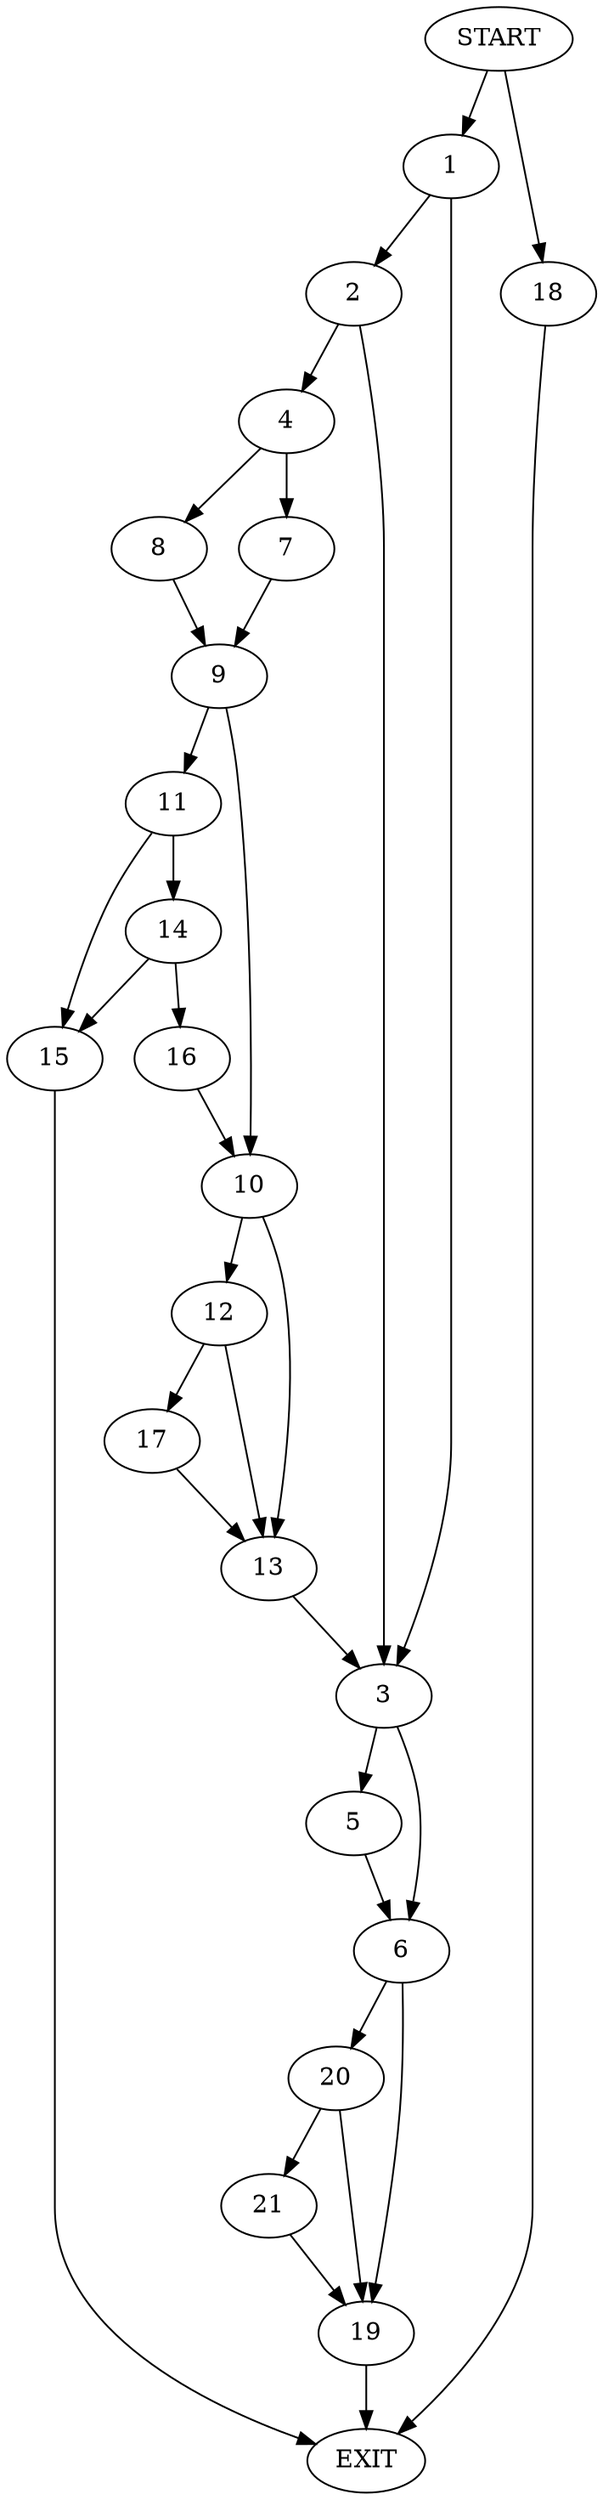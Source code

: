 digraph {
0 [label="START"]
22 [label="EXIT"]
0 -> 1
1 -> 2
1 -> 3
2 -> 4
2 -> 3
3 -> 5
3 -> 6
4 -> 7
4 -> 8
8 -> 9
7 -> 9
9 -> 10
9 -> 11
10 -> 12
10 -> 13
11 -> 14
11 -> 15
15 -> 22
14 -> 16
14 -> 15
16 -> 10
12 -> 13
12 -> 17
13 -> 3
17 -> 13
0 -> 18
18 -> 22
6 -> 19
6 -> 20
5 -> 6
19 -> 22
20 -> 19
20 -> 21
21 -> 19
}
